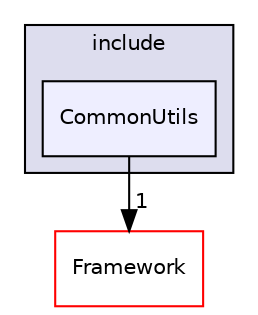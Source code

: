 digraph "/home/travis/build/AliceO2Group/AliceO2/Common/Utils/include/CommonUtils" {
  bgcolor=transparent;
  compound=true
  node [ fontsize="10", fontname="Helvetica"];
  edge [ labelfontsize="10", labelfontname="Helvetica"];
  subgraph clusterdir_5007e47bac2fddedac46d04f85f3b0d6 {
    graph [ bgcolor="#ddddee", pencolor="black", label="include" fontname="Helvetica", fontsize="10", URL="dir_5007e47bac2fddedac46d04f85f3b0d6.html"]
  dir_c5884b21323074e22d34a62308c1256f [shape=box, label="CommonUtils", style="filled", fillcolor="#eeeeff", pencolor="black", URL="dir_c5884b21323074e22d34a62308c1256f.html"];
  }
  dir_bcbb2cf9a3d3d83e5515c82071a07177 [shape=box label="Framework" color="red" URL="dir_bcbb2cf9a3d3d83e5515c82071a07177.html"];
  dir_c5884b21323074e22d34a62308c1256f->dir_bcbb2cf9a3d3d83e5515c82071a07177 [headlabel="1", labeldistance=1.5 headhref="dir_000077_000015.html"];
}
